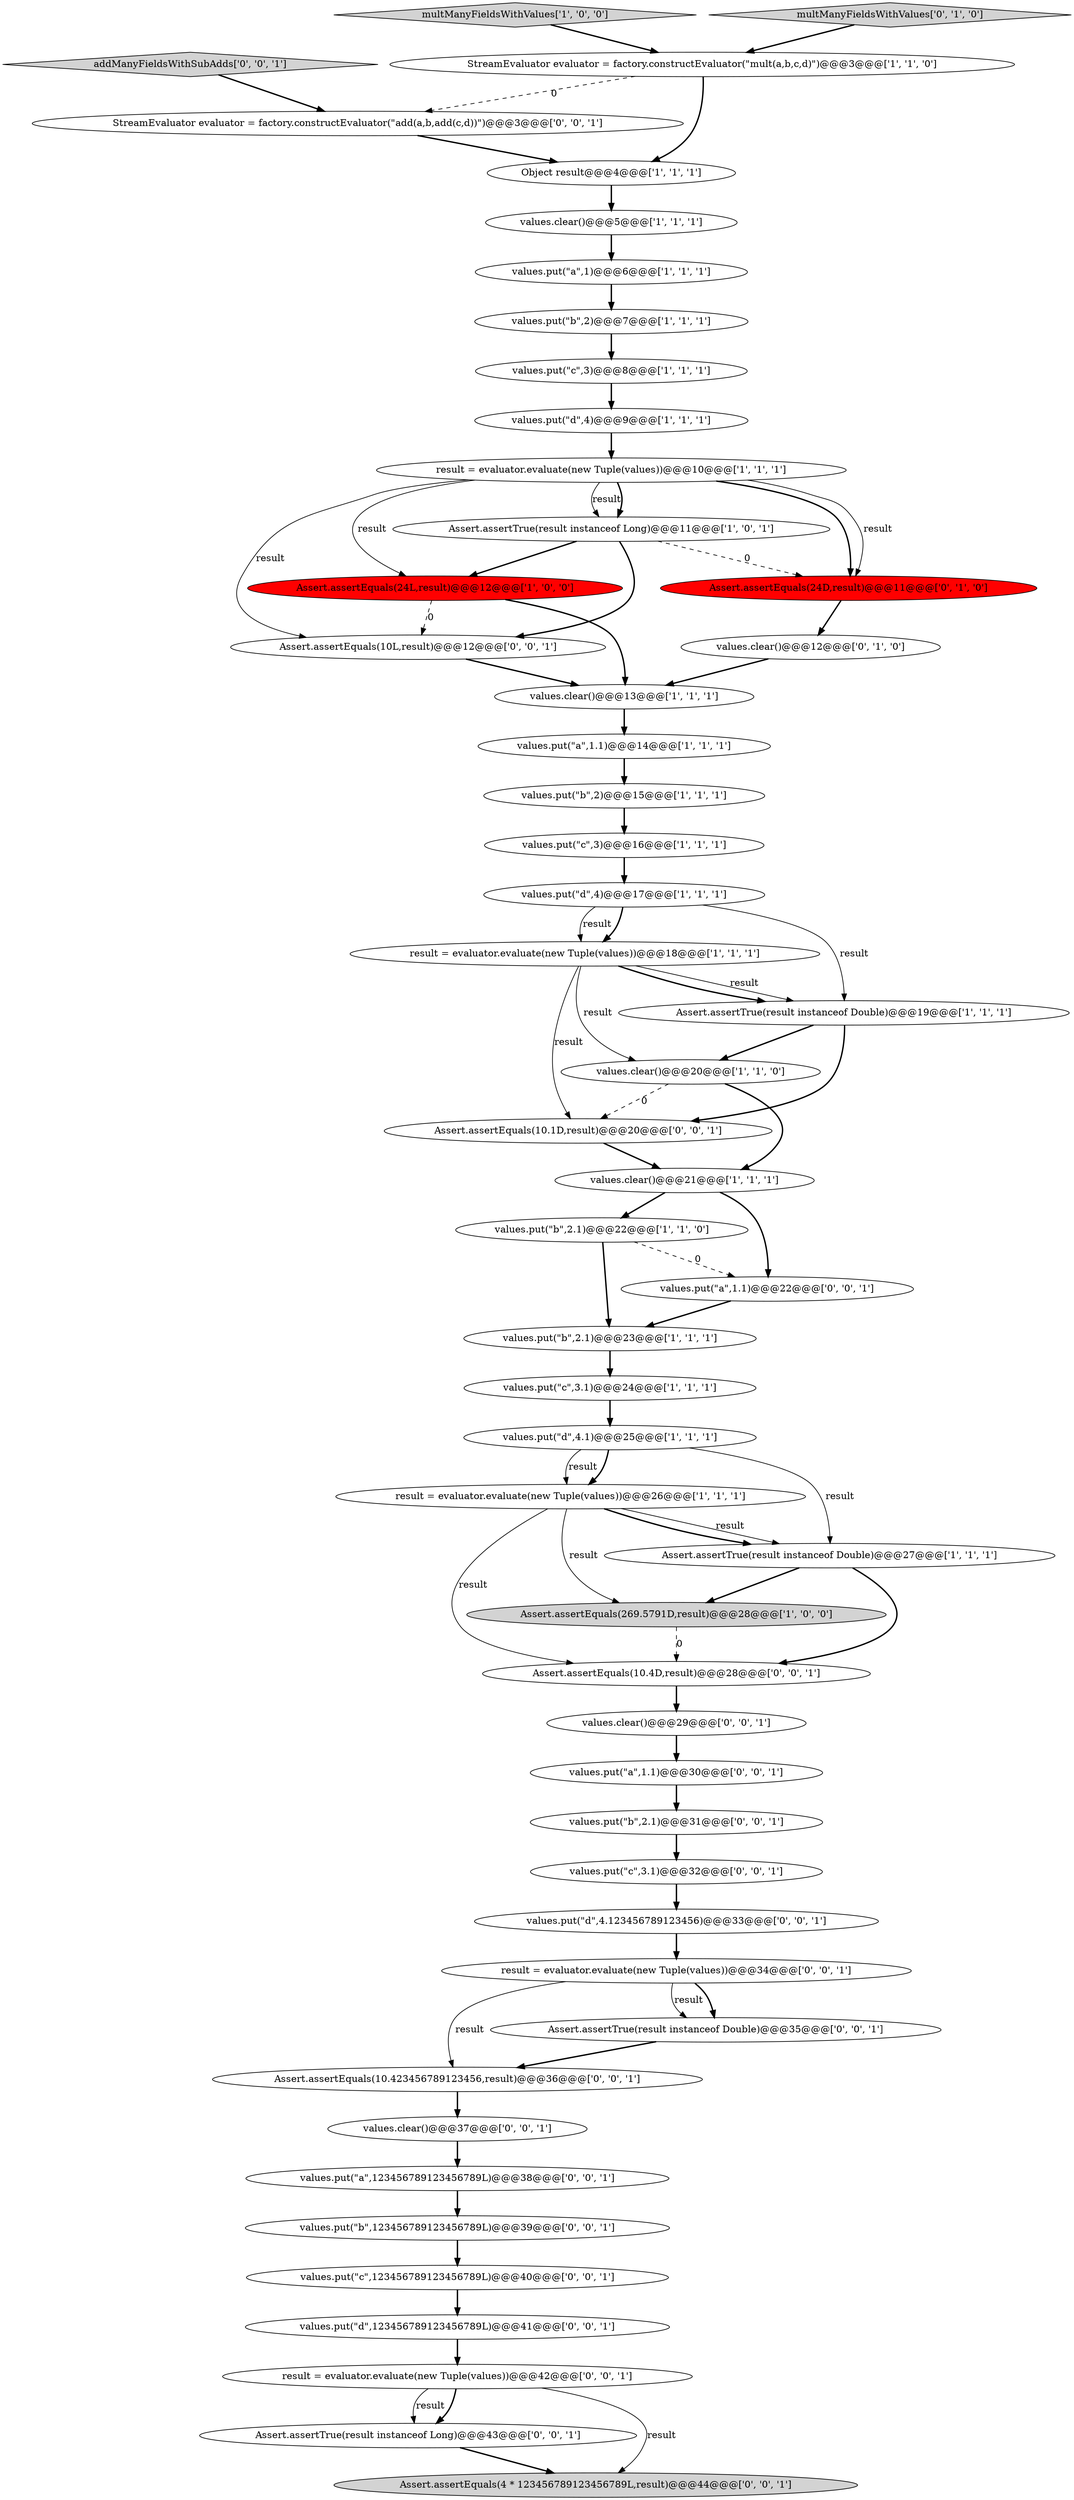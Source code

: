 digraph {
20 [style = filled, label = "values.put(\"d\",4)@@@9@@@['1', '1', '1']", fillcolor = white, shape = ellipse image = "AAA0AAABBB1BBB"];
38 [style = filled, label = "values.clear()@@@37@@@['0', '0', '1']", fillcolor = white, shape = ellipse image = "AAA0AAABBB3BBB"];
26 [style = filled, label = "values.put(\"d\",4)@@@17@@@['1', '1', '1']", fillcolor = white, shape = ellipse image = "AAA0AAABBB1BBB"];
47 [style = filled, label = "values.put(\"c\",3.1)@@@32@@@['0', '0', '1']", fillcolor = white, shape = ellipse image = "AAA0AAABBB3BBB"];
49 [style = filled, label = "addManyFieldsWithSubAdds['0', '0', '1']", fillcolor = lightgray, shape = diamond image = "AAA0AAABBB3BBB"];
6 [style = filled, label = "StreamEvaluator evaluator = factory.constructEvaluator(\"mult(a,b,c,d)\")@@@3@@@['1', '1', '0']", fillcolor = white, shape = ellipse image = "AAA0AAABBB1BBB"];
34 [style = filled, label = "StreamEvaluator evaluator = factory.constructEvaluator(\"add(a,b,add(c,d))\")@@@3@@@['0', '0', '1']", fillcolor = white, shape = ellipse image = "AAA0AAABBB3BBB"];
24 [style = filled, label = "multManyFieldsWithValues['1', '0', '0']", fillcolor = lightgray, shape = diamond image = "AAA0AAABBB1BBB"];
50 [style = filled, label = "Assert.assertEquals(10L,result)@@@12@@@['0', '0', '1']", fillcolor = white, shape = ellipse image = "AAA0AAABBB3BBB"];
12 [style = filled, label = "values.put(\"b\",2)@@@15@@@['1', '1', '1']", fillcolor = white, shape = ellipse image = "AAA0AAABBB1BBB"];
30 [style = filled, label = "result = evaluator.evaluate(new Tuple(values))@@@42@@@['0', '0', '1']", fillcolor = white, shape = ellipse image = "AAA0AAABBB3BBB"];
9 [style = filled, label = "values.put(\"a\",1.1)@@@14@@@['1', '1', '1']", fillcolor = white, shape = ellipse image = "AAA0AAABBB1BBB"];
13 [style = filled, label = "result = evaluator.evaluate(new Tuple(values))@@@18@@@['1', '1', '1']", fillcolor = white, shape = ellipse image = "AAA0AAABBB1BBB"];
51 [style = filled, label = "Assert.assertEquals(10.423456789123456,result)@@@36@@@['0', '0', '1']", fillcolor = white, shape = ellipse image = "AAA0AAABBB3BBB"];
0 [style = filled, label = "result = evaluator.evaluate(new Tuple(values))@@@26@@@['1', '1', '1']", fillcolor = white, shape = ellipse image = "AAA0AAABBB1BBB"];
11 [style = filled, label = "Assert.assertTrue(result instanceof Double)@@@19@@@['1', '1', '1']", fillcolor = white, shape = ellipse image = "AAA0AAABBB1BBB"];
43 [style = filled, label = "values.put(\"a\",1.1)@@@30@@@['0', '0', '1']", fillcolor = white, shape = ellipse image = "AAA0AAABBB3BBB"];
32 [style = filled, label = "values.put(\"a\",123456789123456789L)@@@38@@@['0', '0', '1']", fillcolor = white, shape = ellipse image = "AAA0AAABBB3BBB"];
5 [style = filled, label = "values.put(\"a\",1)@@@6@@@['1', '1', '1']", fillcolor = white, shape = ellipse image = "AAA0AAABBB1BBB"];
44 [style = filled, label = "values.put(\"c\",123456789123456789L)@@@40@@@['0', '0', '1']", fillcolor = white, shape = ellipse image = "AAA0AAABBB3BBB"];
8 [style = filled, label = "values.clear()@@@20@@@['1', '1', '0']", fillcolor = white, shape = ellipse image = "AAA0AAABBB1BBB"];
7 [style = filled, label = "values.put(\"c\",3)@@@8@@@['1', '1', '1']", fillcolor = white, shape = ellipse image = "AAA0AAABBB1BBB"];
18 [style = filled, label = "Assert.assertEquals(269.5791D,result)@@@28@@@['1', '0', '0']", fillcolor = lightgray, shape = ellipse image = "AAA0AAABBB1BBB"];
21 [style = filled, label = "values.clear()@@@5@@@['1', '1', '1']", fillcolor = white, shape = ellipse image = "AAA0AAABBB1BBB"];
3 [style = filled, label = "values.clear()@@@21@@@['1', '1', '1']", fillcolor = white, shape = ellipse image = "AAA0AAABBB1BBB"];
1 [style = filled, label = "result = evaluator.evaluate(new Tuple(values))@@@10@@@['1', '1', '1']", fillcolor = white, shape = ellipse image = "AAA0AAABBB1BBB"];
31 [style = filled, label = "Assert.assertTrue(result instanceof Double)@@@35@@@['0', '0', '1']", fillcolor = white, shape = ellipse image = "AAA0AAABBB3BBB"];
33 [style = filled, label = "values.clear()@@@29@@@['0', '0', '1']", fillcolor = white, shape = ellipse image = "AAA0AAABBB3BBB"];
29 [style = filled, label = "values.clear()@@@12@@@['0', '1', '0']", fillcolor = white, shape = ellipse image = "AAA0AAABBB2BBB"];
36 [style = filled, label = "Assert.assertTrue(result instanceof Long)@@@43@@@['0', '0', '1']", fillcolor = white, shape = ellipse image = "AAA0AAABBB3BBB"];
15 [style = filled, label = "Assert.assertEquals(24L,result)@@@12@@@['1', '0', '0']", fillcolor = red, shape = ellipse image = "AAA1AAABBB1BBB"];
2 [style = filled, label = "values.put(\"b\",2)@@@7@@@['1', '1', '1']", fillcolor = white, shape = ellipse image = "AAA0AAABBB1BBB"];
40 [style = filled, label = "values.put(\"d\",4.123456789123456)@@@33@@@['0', '0', '1']", fillcolor = white, shape = ellipse image = "AAA0AAABBB3BBB"];
41 [style = filled, label = "Assert.assertEquals(4 * 123456789123456789L,result)@@@44@@@['0', '0', '1']", fillcolor = lightgray, shape = ellipse image = "AAA0AAABBB3BBB"];
48 [style = filled, label = "values.put(\"b\",123456789123456789L)@@@39@@@['0', '0', '1']", fillcolor = white, shape = ellipse image = "AAA0AAABBB3BBB"];
27 [style = filled, label = "multManyFieldsWithValues['0', '1', '0']", fillcolor = lightgray, shape = diamond image = "AAA0AAABBB2BBB"];
42 [style = filled, label = "values.put(\"d\",123456789123456789L)@@@41@@@['0', '0', '1']", fillcolor = white, shape = ellipse image = "AAA0AAABBB3BBB"];
17 [style = filled, label = "values.put(\"d\",4.1)@@@25@@@['1', '1', '1']", fillcolor = white, shape = ellipse image = "AAA0AAABBB1BBB"];
45 [style = filled, label = "Assert.assertEquals(10.4D,result)@@@28@@@['0', '0', '1']", fillcolor = white, shape = ellipse image = "AAA0AAABBB3BBB"];
19 [style = filled, label = "values.put(\"c\",3.1)@@@24@@@['1', '1', '1']", fillcolor = white, shape = ellipse image = "AAA0AAABBB1BBB"];
16 [style = filled, label = "values.put(\"b\",2.1)@@@22@@@['1', '1', '0']", fillcolor = white, shape = ellipse image = "AAA0AAABBB1BBB"];
10 [style = filled, label = "Assert.assertTrue(result instanceof Double)@@@27@@@['1', '1', '1']", fillcolor = white, shape = ellipse image = "AAA0AAABBB1BBB"];
25 [style = filled, label = "Assert.assertTrue(result instanceof Long)@@@11@@@['1', '0', '1']", fillcolor = white, shape = ellipse image = "AAA0AAABBB1BBB"];
23 [style = filled, label = "values.put(\"c\",3)@@@16@@@['1', '1', '1']", fillcolor = white, shape = ellipse image = "AAA0AAABBB1BBB"];
4 [style = filled, label = "values.put(\"b\",2.1)@@@23@@@['1', '1', '1']", fillcolor = white, shape = ellipse image = "AAA0AAABBB1BBB"];
28 [style = filled, label = "Assert.assertEquals(24D,result)@@@11@@@['0', '1', '0']", fillcolor = red, shape = ellipse image = "AAA1AAABBB2BBB"];
35 [style = filled, label = "values.put(\"b\",2.1)@@@31@@@['0', '0', '1']", fillcolor = white, shape = ellipse image = "AAA0AAABBB3BBB"];
22 [style = filled, label = "values.clear()@@@13@@@['1', '1', '1']", fillcolor = white, shape = ellipse image = "AAA0AAABBB1BBB"];
39 [style = filled, label = "values.put(\"a\",1.1)@@@22@@@['0', '0', '1']", fillcolor = white, shape = ellipse image = "AAA0AAABBB3BBB"];
37 [style = filled, label = "result = evaluator.evaluate(new Tuple(values))@@@34@@@['0', '0', '1']", fillcolor = white, shape = ellipse image = "AAA0AAABBB3BBB"];
14 [style = filled, label = "Object result@@@4@@@['1', '1', '1']", fillcolor = white, shape = ellipse image = "AAA0AAABBB1BBB"];
46 [style = filled, label = "Assert.assertEquals(10.1D,result)@@@20@@@['0', '0', '1']", fillcolor = white, shape = ellipse image = "AAA0AAABBB3BBB"];
28->29 [style = bold, label=""];
10->18 [style = bold, label=""];
44->42 [style = bold, label=""];
0->10 [style = solid, label="result"];
13->8 [style = solid, label="result"];
50->22 [style = bold, label=""];
36->41 [style = bold, label=""];
47->40 [style = bold, label=""];
1->15 [style = solid, label="result"];
40->37 [style = bold, label=""];
22->9 [style = bold, label=""];
8->3 [style = bold, label=""];
4->19 [style = bold, label=""];
1->50 [style = solid, label="result"];
23->26 [style = bold, label=""];
45->33 [style = bold, label=""];
30->36 [style = bold, label=""];
13->11 [style = solid, label="result"];
0->45 [style = solid, label="result"];
19->17 [style = bold, label=""];
7->20 [style = bold, label=""];
20->1 [style = bold, label=""];
3->16 [style = bold, label=""];
11->46 [style = bold, label=""];
48->44 [style = bold, label=""];
49->34 [style = bold, label=""];
0->18 [style = solid, label="result"];
37->51 [style = solid, label="result"];
13->11 [style = bold, label=""];
39->4 [style = bold, label=""];
27->6 [style = bold, label=""];
30->36 [style = solid, label="result"];
26->13 [style = bold, label=""];
13->46 [style = solid, label="result"];
6->34 [style = dashed, label="0"];
15->22 [style = bold, label=""];
38->32 [style = bold, label=""];
15->50 [style = dashed, label="0"];
17->10 [style = solid, label="result"];
6->14 [style = bold, label=""];
21->5 [style = bold, label=""];
30->41 [style = solid, label="result"];
5->2 [style = bold, label=""];
0->10 [style = bold, label=""];
1->28 [style = bold, label=""];
1->28 [style = solid, label="result"];
17->0 [style = bold, label=""];
31->51 [style = bold, label=""];
51->38 [style = bold, label=""];
43->35 [style = bold, label=""];
37->31 [style = bold, label=""];
42->30 [style = bold, label=""];
10->45 [style = bold, label=""];
33->43 [style = bold, label=""];
17->0 [style = solid, label="result"];
37->31 [style = solid, label="result"];
18->45 [style = dashed, label="0"];
35->47 [style = bold, label=""];
25->15 [style = bold, label=""];
11->8 [style = bold, label=""];
3->39 [style = bold, label=""];
32->48 [style = bold, label=""];
1->25 [style = solid, label="result"];
12->23 [style = bold, label=""];
34->14 [style = bold, label=""];
9->12 [style = bold, label=""];
25->28 [style = dashed, label="0"];
2->7 [style = bold, label=""];
29->22 [style = bold, label=""];
16->4 [style = bold, label=""];
26->13 [style = solid, label="result"];
8->46 [style = dashed, label="0"];
24->6 [style = bold, label=""];
25->50 [style = bold, label=""];
1->25 [style = bold, label=""];
26->11 [style = solid, label="result"];
14->21 [style = bold, label=""];
46->3 [style = bold, label=""];
16->39 [style = dashed, label="0"];
}

